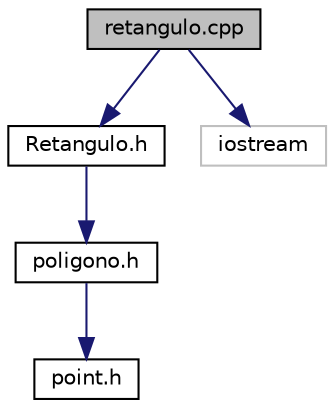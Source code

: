 digraph "retangulo.cpp"
{
  edge [fontname="Helvetica",fontsize="10",labelfontname="Helvetica",labelfontsize="10"];
  node [fontname="Helvetica",fontsize="10",shape=record];
  Node0 [label="retangulo.cpp",height=0.2,width=0.4,color="black", fillcolor="grey75", style="filled", fontcolor="black"];
  Node0 -> Node1 [color="midnightblue",fontsize="10",style="solid",fontname="Helvetica"];
  Node1 [label="Retangulo.h",height=0.2,width=0.4,color="black", fillcolor="white", style="filled",URL="$retangulo_8h.html"];
  Node1 -> Node2 [color="midnightblue",fontsize="10",style="solid",fontname="Helvetica"];
  Node2 [label="poligono.h",height=0.2,width=0.4,color="black", fillcolor="white", style="filled",URL="$poligono_8h.html"];
  Node2 -> Node3 [color="midnightblue",fontsize="10",style="solid",fontname="Helvetica"];
  Node3 [label="point.h",height=0.2,width=0.4,color="black", fillcolor="white", style="filled",URL="$point_8h.html"];
  Node0 -> Node4 [color="midnightblue",fontsize="10",style="solid",fontname="Helvetica"];
  Node4 [label="iostream",height=0.2,width=0.4,color="grey75", fillcolor="white", style="filled"];
}
